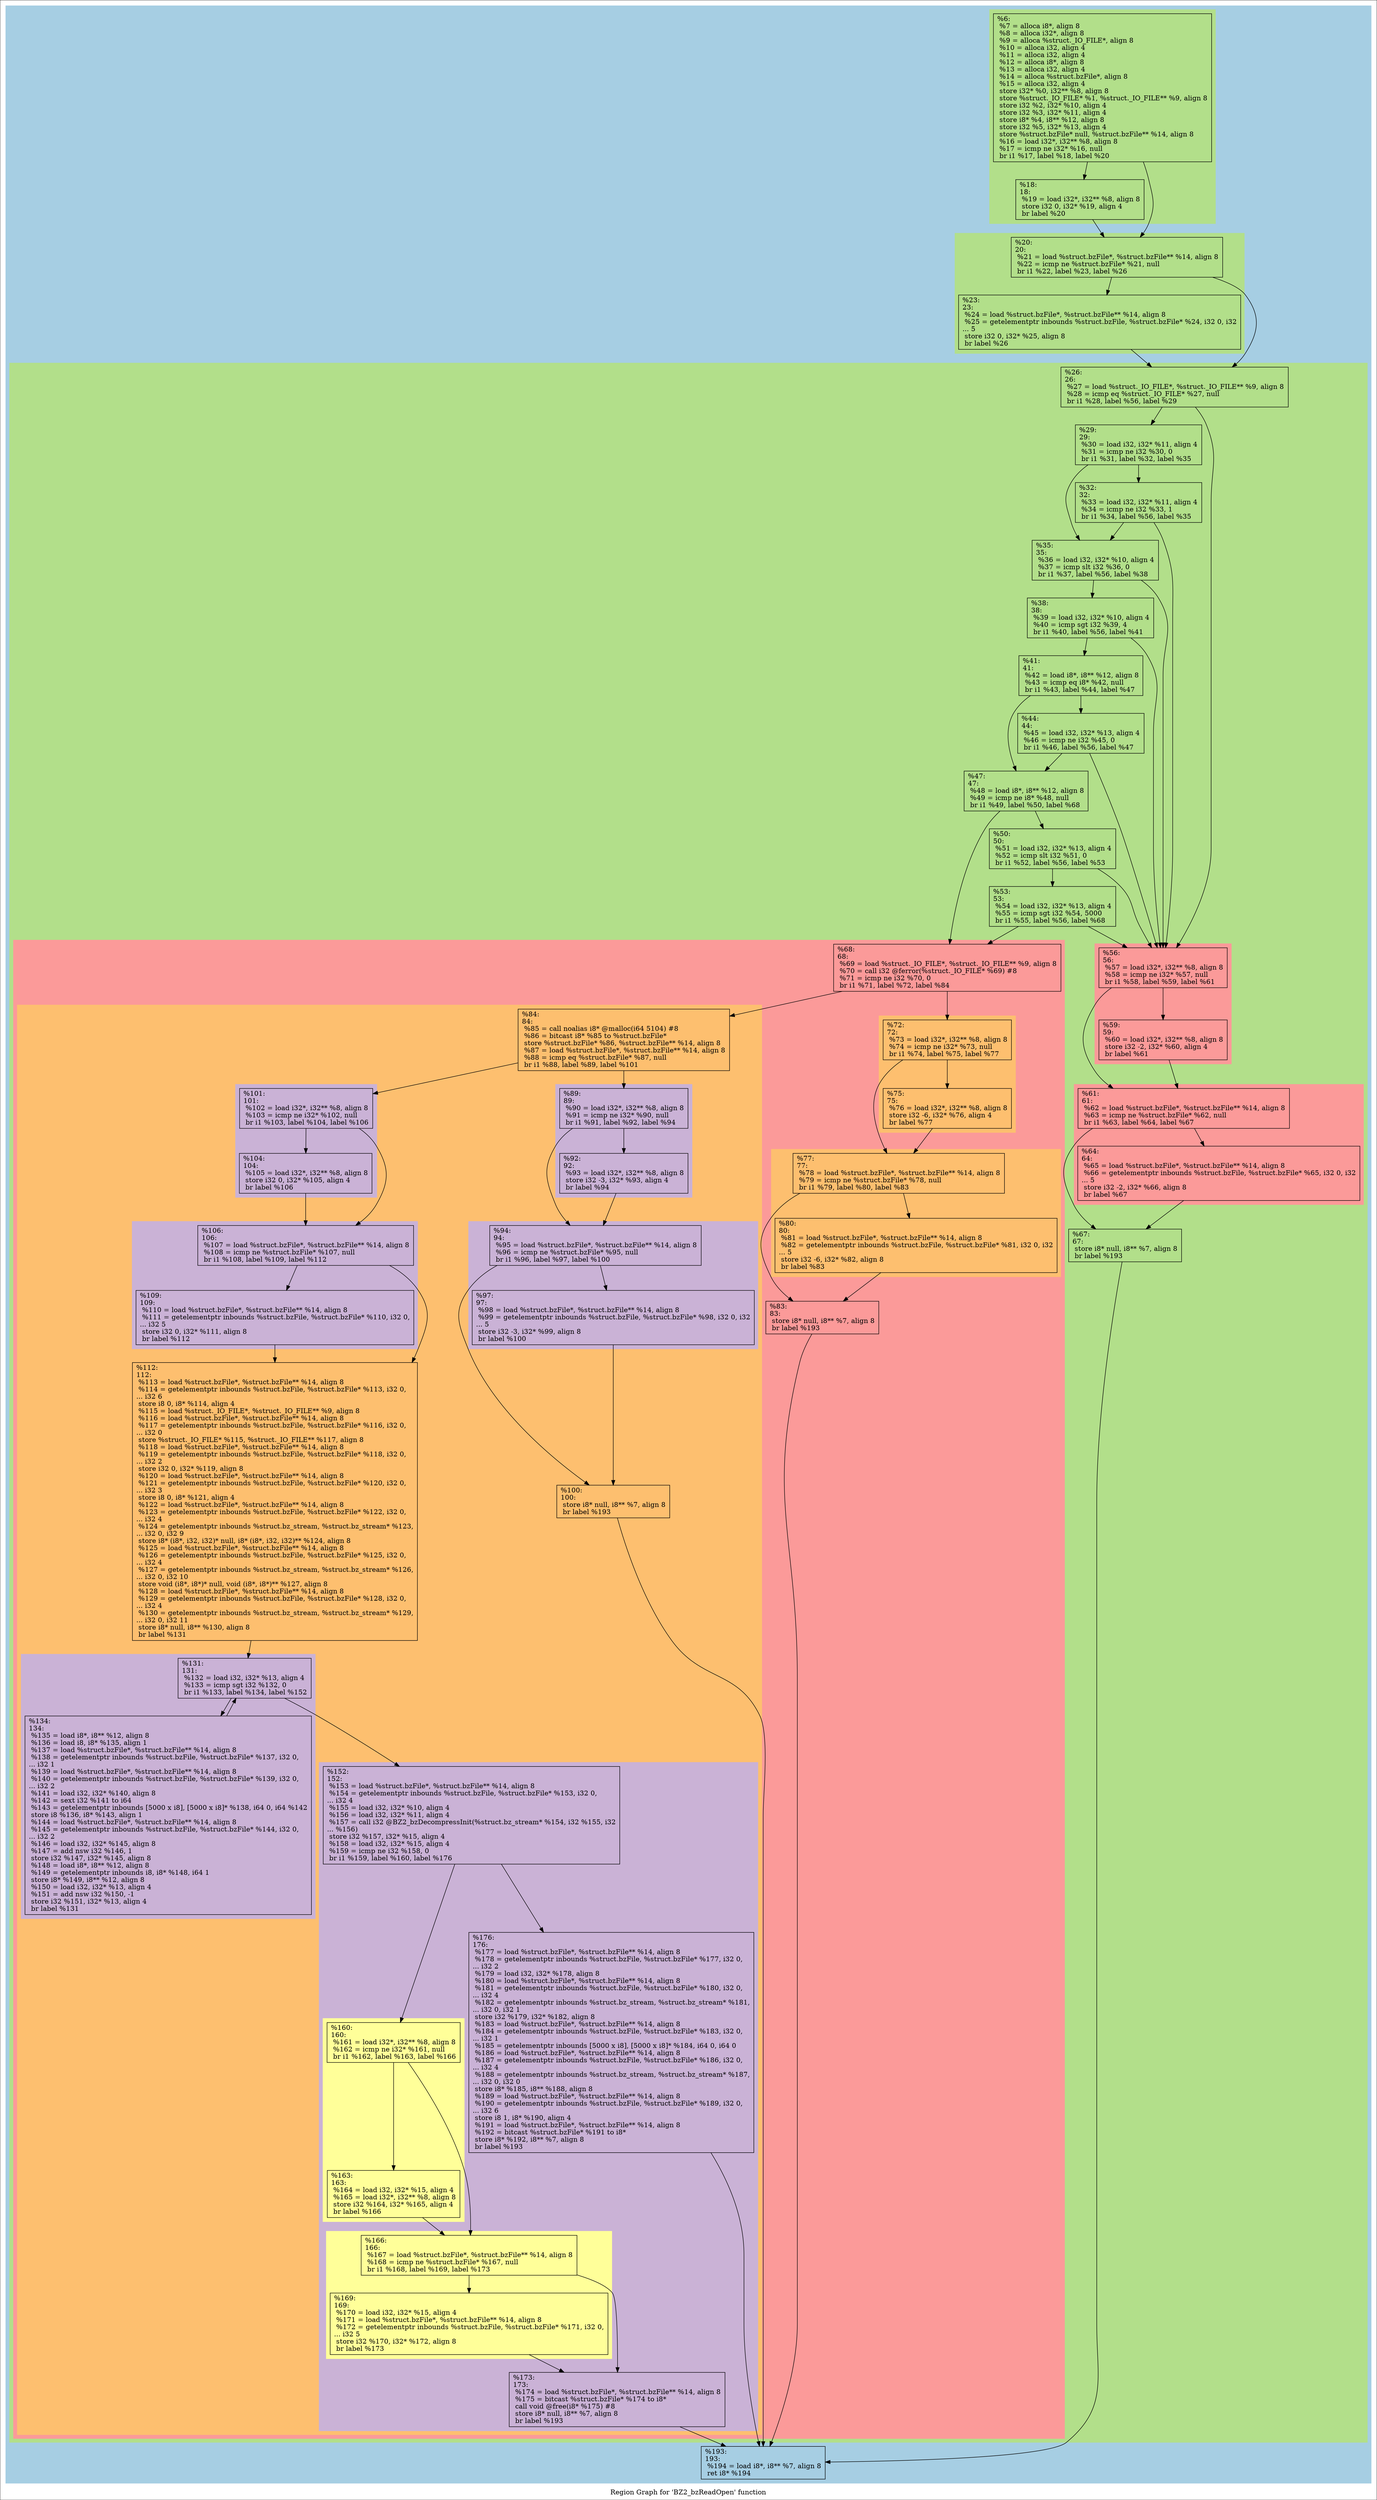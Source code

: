 digraph "Region Graph for 'BZ2_bzReadOpen' function" {
	label="Region Graph for 'BZ2_bzReadOpen' function";

	Node0x2ab50a0 [shape=record,label="{%6:\l  %7 = alloca i8*, align 8\l  %8 = alloca i32*, align 8\l  %9 = alloca %struct._IO_FILE*, align 8\l  %10 = alloca i32, align 4\l  %11 = alloca i32, align 4\l  %12 = alloca i8*, align 8\l  %13 = alloca i32, align 4\l  %14 = alloca %struct.bzFile*, align 8\l  %15 = alloca i32, align 4\l  store i32* %0, i32** %8, align 8\l  store %struct._IO_FILE* %1, %struct._IO_FILE** %9, align 8\l  store i32 %2, i32* %10, align 4\l  store i32 %3, i32* %11, align 4\l  store i8* %4, i8** %12, align 8\l  store i32 %5, i32* %13, align 4\l  store %struct.bzFile* null, %struct.bzFile** %14, align 8\l  %16 = load i32*, i32** %8, align 8\l  %17 = icmp ne i32* %16, null\l  br i1 %17, label %18, label %20\l}"];
	Node0x2ab50a0 -> Node0x2a75390;
	Node0x2ab50a0 -> Node0x2b5b330;
	Node0x2a75390 [shape=record,label="{%18:\l18:                                               \l  %19 = load i32*, i32** %8, align 8\l  store i32 0, i32* %19, align 4\l  br label %20\l}"];
	Node0x2a75390 -> Node0x2b5b330;
	Node0x2b5b330 [shape=record,label="{%20:\l20:                                               \l  %21 = load %struct.bzFile*, %struct.bzFile** %14, align 8\l  %22 = icmp ne %struct.bzFile* %21, null\l  br i1 %22, label %23, label %26\l}"];
	Node0x2b5b330 -> Node0x2b5eff0;
	Node0x2b5b330 -> Node0x2847630;
	Node0x2b5eff0 [shape=record,label="{%23:\l23:                                               \l  %24 = load %struct.bzFile*, %struct.bzFile** %14, align 8\l  %25 = getelementptr inbounds %struct.bzFile, %struct.bzFile* %24, i32 0, i32\l... 5\l  store i32 0, i32* %25, align 8\l  br label %26\l}"];
	Node0x2b5eff0 -> Node0x2847630;
	Node0x2847630 [shape=record,label="{%26:\l26:                                               \l  %27 = load %struct._IO_FILE*, %struct._IO_FILE** %9, align 8\l  %28 = icmp eq %struct._IO_FILE* %27, null\l  br i1 %28, label %56, label %29\l}"];
	Node0x2847630 -> Node0x2a56550;
	Node0x2847630 -> Node0x2acaeb0;
	Node0x2a56550 [shape=record,label="{%56:\l56:                                               \l  %57 = load i32*, i32** %8, align 8\l  %58 = icmp ne i32* %57, null\l  br i1 %58, label %59, label %61\l}"];
	Node0x2a56550 -> Node0x2ac2ff0;
	Node0x2a56550 -> Node0x2ab0a30;
	Node0x2ac2ff0 [shape=record,label="{%59:\l59:                                               \l  %60 = load i32*, i32** %8, align 8\l  store i32 -2, i32* %60, align 4\l  br label %61\l}"];
	Node0x2ac2ff0 -> Node0x2ab0a30;
	Node0x2ab0a30 [shape=record,label="{%61:\l61:                                               \l  %62 = load %struct.bzFile*, %struct.bzFile** %14, align 8\l  %63 = icmp ne %struct.bzFile* %62, null\l  br i1 %63, label %64, label %67\l}"];
	Node0x2ab0a30 -> Node0x2ab2ab0;
	Node0x2ab0a30 -> Node0x28050c0;
	Node0x2ab2ab0 [shape=record,label="{%64:\l64:                                               \l  %65 = load %struct.bzFile*, %struct.bzFile** %14, align 8\l  %66 = getelementptr inbounds %struct.bzFile, %struct.bzFile* %65, i32 0, i32\l... 5\l  store i32 -2, i32* %66, align 8\l  br label %67\l}"];
	Node0x2ab2ab0 -> Node0x28050c0;
	Node0x28050c0 [shape=record,label="{%67:\l67:                                               \l  store i8* null, i8** %7, align 8\l  br label %193\l}"];
	Node0x28050c0 -> Node0x2ac27f0;
	Node0x2ac27f0 [shape=record,label="{%193:\l193:                                              \l  %194 = load i8*, i8** %7, align 8\l  ret i8* %194\l}"];
	Node0x2acaeb0 [shape=record,label="{%29:\l29:                                               \l  %30 = load i32, i32* %11, align 4\l  %31 = icmp ne i32 %30, 0\l  br i1 %31, label %32, label %35\l}"];
	Node0x2acaeb0 -> Node0x2a59890;
	Node0x2acaeb0 -> Node0x2b44120;
	Node0x2a59890 [shape=record,label="{%32:\l32:                                               \l  %33 = load i32, i32* %11, align 4\l  %34 = icmp ne i32 %33, 1\l  br i1 %34, label %56, label %35\l}"];
	Node0x2a59890 -> Node0x2a56550;
	Node0x2a59890 -> Node0x2b44120;
	Node0x2b44120 [shape=record,label="{%35:\l35:                                               \l  %36 = load i32, i32* %10, align 4\l  %37 = icmp slt i32 %36, 0\l  br i1 %37, label %56, label %38\l}"];
	Node0x2b44120 -> Node0x2a56550;
	Node0x2b44120 -> Node0x2b3a750;
	Node0x2b3a750 [shape=record,label="{%38:\l38:                                               \l  %39 = load i32, i32* %10, align 4\l  %40 = icmp sgt i32 %39, 4\l  br i1 %40, label %56, label %41\l}"];
	Node0x2b3a750 -> Node0x2a56550;
	Node0x2b3a750 -> Node0x29fc360;
	Node0x29fc360 [shape=record,label="{%41:\l41:                                               \l  %42 = load i8*, i8** %12, align 8\l  %43 = icmp eq i8* %42, null\l  br i1 %43, label %44, label %47\l}"];
	Node0x29fc360 -> Node0x2b37950;
	Node0x29fc360 -> Node0x2a97f60;
	Node0x2b37950 [shape=record,label="{%44:\l44:                                               \l  %45 = load i32, i32* %13, align 4\l  %46 = icmp ne i32 %45, 0\l  br i1 %46, label %56, label %47\l}"];
	Node0x2b37950 -> Node0x2a56550;
	Node0x2b37950 -> Node0x2a97f60;
	Node0x2a97f60 [shape=record,label="{%47:\l47:                                               \l  %48 = load i8*, i8** %12, align 8\l  %49 = icmp ne i8* %48, null\l  br i1 %49, label %50, label %68\l}"];
	Node0x2a97f60 -> Node0x2b4ddd0;
	Node0x2a97f60 -> Node0x2a97e70;
	Node0x2b4ddd0 [shape=record,label="{%50:\l50:                                               \l  %51 = load i32, i32* %13, align 4\l  %52 = icmp slt i32 %51, 0\l  br i1 %52, label %56, label %53\l}"];
	Node0x2b4ddd0 -> Node0x2a56550;
	Node0x2b4ddd0 -> Node0x2b49650;
	Node0x2b49650 [shape=record,label="{%53:\l53:                                               \l  %54 = load i32, i32* %13, align 4\l  %55 = icmp sgt i32 %54, 5000\l  br i1 %55, label %56, label %68\l}"];
	Node0x2b49650 -> Node0x2a56550;
	Node0x2b49650 -> Node0x2a97e70;
	Node0x2a97e70 [shape=record,label="{%68:\l68:                                               \l  %69 = load %struct._IO_FILE*, %struct._IO_FILE** %9, align 8\l  %70 = call i32 @ferror(%struct._IO_FILE* %69) #8\l  %71 = icmp ne i32 %70, 0\l  br i1 %71, label %72, label %84\l}"];
	Node0x2a97e70 -> Node0x2b343c0;
	Node0x2a97e70 -> Node0x2a4bf00;
	Node0x2b343c0 [shape=record,label="{%72:\l72:                                               \l  %73 = load i32*, i32** %8, align 8\l  %74 = icmp ne i32* %73, null\l  br i1 %74, label %75, label %77\l}"];
	Node0x2b343c0 -> Node0x2b3d660;
	Node0x2b343c0 -> Node0x28c65f0;
	Node0x2b3d660 [shape=record,label="{%75:\l75:                                               \l  %76 = load i32*, i32** %8, align 8\l  store i32 -6, i32* %76, align 4\l  br label %77\l}"];
	Node0x2b3d660 -> Node0x28c65f0;
	Node0x28c65f0 [shape=record,label="{%77:\l77:                                               \l  %78 = load %struct.bzFile*, %struct.bzFile** %14, align 8\l  %79 = icmp ne %struct.bzFile* %78, null\l  br i1 %79, label %80, label %83\l}"];
	Node0x28c65f0 -> Node0x2b49b10;
	Node0x28c65f0 -> Node0x2b3ce90;
	Node0x2b49b10 [shape=record,label="{%80:\l80:                                               \l  %81 = load %struct.bzFile*, %struct.bzFile** %14, align 8\l  %82 = getelementptr inbounds %struct.bzFile, %struct.bzFile* %81, i32 0, i32\l... 5\l  store i32 -6, i32* %82, align 8\l  br label %83\l}"];
	Node0x2b49b10 -> Node0x2b3ce90;
	Node0x2b3ce90 [shape=record,label="{%83:\l83:                                               \l  store i8* null, i8** %7, align 8\l  br label %193\l}"];
	Node0x2b3ce90 -> Node0x2ac27f0;
	Node0x2a4bf00 [shape=record,label="{%84:\l84:                                               \l  %85 = call noalias i8* @malloc(i64 5104) #8\l  %86 = bitcast i8* %85 to %struct.bzFile*\l  store %struct.bzFile* %86, %struct.bzFile** %14, align 8\l  %87 = load %struct.bzFile*, %struct.bzFile** %14, align 8\l  %88 = icmp eq %struct.bzFile* %87, null\l  br i1 %88, label %89, label %101\l}"];
	Node0x2a4bf00 -> Node0x28645c0;
	Node0x2a4bf00 -> Node0x2ac6030;
	Node0x28645c0 [shape=record,label="{%89:\l89:                                               \l  %90 = load i32*, i32** %8, align 8\l  %91 = icmp ne i32* %90, null\l  br i1 %91, label %92, label %94\l}"];
	Node0x28645c0 -> Node0x2b2e280;
	Node0x28645c0 -> Node0x2a89380;
	Node0x2b2e280 [shape=record,label="{%92:\l92:                                               \l  %93 = load i32*, i32** %8, align 8\l  store i32 -3, i32* %93, align 4\l  br label %94\l}"];
	Node0x2b2e280 -> Node0x2a89380;
	Node0x2a89380 [shape=record,label="{%94:\l94:                                               \l  %95 = load %struct.bzFile*, %struct.bzFile** %14, align 8\l  %96 = icmp ne %struct.bzFile* %95, null\l  br i1 %96, label %97, label %100\l}"];
	Node0x2a89380 -> Node0x2a48970;
	Node0x2a89380 -> Node0x29231b0;
	Node0x2a48970 [shape=record,label="{%97:\l97:                                               \l  %98 = load %struct.bzFile*, %struct.bzFile** %14, align 8\l  %99 = getelementptr inbounds %struct.bzFile, %struct.bzFile* %98, i32 0, i32\l... 5\l  store i32 -3, i32* %99, align 8\l  br label %100\l}"];
	Node0x2a48970 -> Node0x29231b0;
	Node0x29231b0 [shape=record,label="{%100:\l100:                                              \l  store i8* null, i8** %7, align 8\l  br label %193\l}"];
	Node0x29231b0 -> Node0x2ac27f0;
	Node0x2ac6030 [shape=record,label="{%101:\l101:                                              \l  %102 = load i32*, i32** %8, align 8\l  %103 = icmp ne i32* %102, null\l  br i1 %103, label %104, label %106\l}"];
	Node0x2ac6030 -> Node0x2b48640;
	Node0x2ac6030 -> Node0x2a7f8f0;
	Node0x2b48640 [shape=record,label="{%104:\l104:                                              \l  %105 = load i32*, i32** %8, align 8\l  store i32 0, i32* %105, align 4\l  br label %106\l}"];
	Node0x2b48640 -> Node0x2a7f8f0;
	Node0x2a7f8f0 [shape=record,label="{%106:\l106:                                              \l  %107 = load %struct.bzFile*, %struct.bzFile** %14, align 8\l  %108 = icmp ne %struct.bzFile* %107, null\l  br i1 %108, label %109, label %112\l}"];
	Node0x2a7f8f0 -> Node0x2abb9b0;
	Node0x2a7f8f0 -> Node0x2b5b9e0;
	Node0x2abb9b0 [shape=record,label="{%109:\l109:                                              \l  %110 = load %struct.bzFile*, %struct.bzFile** %14, align 8\l  %111 = getelementptr inbounds %struct.bzFile, %struct.bzFile* %110, i32 0,\l... i32 5\l  store i32 0, i32* %111, align 8\l  br label %112\l}"];
	Node0x2abb9b0 -> Node0x2b5b9e0;
	Node0x2b5b9e0 [shape=record,label="{%112:\l112:                                              \l  %113 = load %struct.bzFile*, %struct.bzFile** %14, align 8\l  %114 = getelementptr inbounds %struct.bzFile, %struct.bzFile* %113, i32 0,\l... i32 6\l  store i8 0, i8* %114, align 4\l  %115 = load %struct._IO_FILE*, %struct._IO_FILE** %9, align 8\l  %116 = load %struct.bzFile*, %struct.bzFile** %14, align 8\l  %117 = getelementptr inbounds %struct.bzFile, %struct.bzFile* %116, i32 0,\l... i32 0\l  store %struct._IO_FILE* %115, %struct._IO_FILE** %117, align 8\l  %118 = load %struct.bzFile*, %struct.bzFile** %14, align 8\l  %119 = getelementptr inbounds %struct.bzFile, %struct.bzFile* %118, i32 0,\l... i32 2\l  store i32 0, i32* %119, align 8\l  %120 = load %struct.bzFile*, %struct.bzFile** %14, align 8\l  %121 = getelementptr inbounds %struct.bzFile, %struct.bzFile* %120, i32 0,\l... i32 3\l  store i8 0, i8* %121, align 4\l  %122 = load %struct.bzFile*, %struct.bzFile** %14, align 8\l  %123 = getelementptr inbounds %struct.bzFile, %struct.bzFile* %122, i32 0,\l... i32 4\l  %124 = getelementptr inbounds %struct.bz_stream, %struct.bz_stream* %123,\l... i32 0, i32 9\l  store i8* (i8*, i32, i32)* null, i8* (i8*, i32, i32)** %124, align 8\l  %125 = load %struct.bzFile*, %struct.bzFile** %14, align 8\l  %126 = getelementptr inbounds %struct.bzFile, %struct.bzFile* %125, i32 0,\l... i32 4\l  %127 = getelementptr inbounds %struct.bz_stream, %struct.bz_stream* %126,\l... i32 0, i32 10\l  store void (i8*, i8*)* null, void (i8*, i8*)** %127, align 8\l  %128 = load %struct.bzFile*, %struct.bzFile** %14, align 8\l  %129 = getelementptr inbounds %struct.bzFile, %struct.bzFile* %128, i32 0,\l... i32 4\l  %130 = getelementptr inbounds %struct.bz_stream, %struct.bz_stream* %129,\l... i32 0, i32 11\l  store i8* null, i8** %130, align 8\l  br label %131\l}"];
	Node0x2b5b9e0 -> Node0x2acb4c0;
	Node0x2acb4c0 [shape=record,label="{%131:\l131:                                              \l  %132 = load i32, i32* %13, align 4\l  %133 = icmp sgt i32 %132, 0\l  br i1 %133, label %134, label %152\l}"];
	Node0x2acb4c0 -> Node0x2aadd80;
	Node0x2acb4c0 -> Node0x2ac4fa0;
	Node0x2aadd80 [shape=record,label="{%134:\l134:                                              \l  %135 = load i8*, i8** %12, align 8\l  %136 = load i8, i8* %135, align 1\l  %137 = load %struct.bzFile*, %struct.bzFile** %14, align 8\l  %138 = getelementptr inbounds %struct.bzFile, %struct.bzFile* %137, i32 0,\l... i32 1\l  %139 = load %struct.bzFile*, %struct.bzFile** %14, align 8\l  %140 = getelementptr inbounds %struct.bzFile, %struct.bzFile* %139, i32 0,\l... i32 2\l  %141 = load i32, i32* %140, align 8\l  %142 = sext i32 %141 to i64\l  %143 = getelementptr inbounds [5000 x i8], [5000 x i8]* %138, i64 0, i64 %142\l  store i8 %136, i8* %143, align 1\l  %144 = load %struct.bzFile*, %struct.bzFile** %14, align 8\l  %145 = getelementptr inbounds %struct.bzFile, %struct.bzFile* %144, i32 0,\l... i32 2\l  %146 = load i32, i32* %145, align 8\l  %147 = add nsw i32 %146, 1\l  store i32 %147, i32* %145, align 8\l  %148 = load i8*, i8** %12, align 8\l  %149 = getelementptr inbounds i8, i8* %148, i64 1\l  store i8* %149, i8** %12, align 8\l  %150 = load i32, i32* %13, align 4\l  %151 = add nsw i32 %150, -1\l  store i32 %151, i32* %13, align 4\l  br label %131\l}"];
	Node0x2aadd80 -> Node0x2acb4c0[constraint=false];
	Node0x2ac4fa0 [shape=record,label="{%152:\l152:                                              \l  %153 = load %struct.bzFile*, %struct.bzFile** %14, align 8\l  %154 = getelementptr inbounds %struct.bzFile, %struct.bzFile* %153, i32 0,\l... i32 4\l  %155 = load i32, i32* %10, align 4\l  %156 = load i32, i32* %11, align 4\l  %157 = call i32 @BZ2_bzDecompressInit(%struct.bz_stream* %154, i32 %155, i32\l... %156)\l  store i32 %157, i32* %15, align 4\l  %158 = load i32, i32* %15, align 4\l  %159 = icmp ne i32 %158, 0\l  br i1 %159, label %160, label %176\l}"];
	Node0x2ac4fa0 -> Node0x28c4750;
	Node0x2ac4fa0 -> Node0x2ac9250;
	Node0x28c4750 [shape=record,label="{%160:\l160:                                              \l  %161 = load i32*, i32** %8, align 8\l  %162 = icmp ne i32* %161, null\l  br i1 %162, label %163, label %166\l}"];
	Node0x28c4750 -> Node0x2b63960;
	Node0x28c4750 -> Node0x2b52440;
	Node0x2b63960 [shape=record,label="{%163:\l163:                                              \l  %164 = load i32, i32* %15, align 4\l  %165 = load i32*, i32** %8, align 8\l  store i32 %164, i32* %165, align 4\l  br label %166\l}"];
	Node0x2b63960 -> Node0x2b52440;
	Node0x2b52440 [shape=record,label="{%166:\l166:                                              \l  %167 = load %struct.bzFile*, %struct.bzFile** %14, align 8\l  %168 = icmp ne %struct.bzFile* %167, null\l  br i1 %168, label %169, label %173\l}"];
	Node0x2b52440 -> Node0x28e1610;
	Node0x2b52440 -> Node0x2812c60;
	Node0x28e1610 [shape=record,label="{%169:\l169:                                              \l  %170 = load i32, i32* %15, align 4\l  %171 = load %struct.bzFile*, %struct.bzFile** %14, align 8\l  %172 = getelementptr inbounds %struct.bzFile, %struct.bzFile* %171, i32 0,\l... i32 5\l  store i32 %170, i32* %172, align 8\l  br label %173\l}"];
	Node0x28e1610 -> Node0x2812c60;
	Node0x2812c60 [shape=record,label="{%173:\l173:                                              \l  %174 = load %struct.bzFile*, %struct.bzFile** %14, align 8\l  %175 = bitcast %struct.bzFile* %174 to i8*\l  call void @free(i8* %175) #8\l  store i8* null, i8** %7, align 8\l  br label %193\l}"];
	Node0x2812c60 -> Node0x2ac27f0;
	Node0x2ac9250 [shape=record,label="{%176:\l176:                                              \l  %177 = load %struct.bzFile*, %struct.bzFile** %14, align 8\l  %178 = getelementptr inbounds %struct.bzFile, %struct.bzFile* %177, i32 0,\l... i32 2\l  %179 = load i32, i32* %178, align 8\l  %180 = load %struct.bzFile*, %struct.bzFile** %14, align 8\l  %181 = getelementptr inbounds %struct.bzFile, %struct.bzFile* %180, i32 0,\l... i32 4\l  %182 = getelementptr inbounds %struct.bz_stream, %struct.bz_stream* %181,\l... i32 0, i32 1\l  store i32 %179, i32* %182, align 8\l  %183 = load %struct.bzFile*, %struct.bzFile** %14, align 8\l  %184 = getelementptr inbounds %struct.bzFile, %struct.bzFile* %183, i32 0,\l... i32 1\l  %185 = getelementptr inbounds [5000 x i8], [5000 x i8]* %184, i64 0, i64 0\l  %186 = load %struct.bzFile*, %struct.bzFile** %14, align 8\l  %187 = getelementptr inbounds %struct.bzFile, %struct.bzFile* %186, i32 0,\l... i32 4\l  %188 = getelementptr inbounds %struct.bz_stream, %struct.bz_stream* %187,\l... i32 0, i32 0\l  store i8* %185, i8** %188, align 8\l  %189 = load %struct.bzFile*, %struct.bzFile** %14, align 8\l  %190 = getelementptr inbounds %struct.bzFile, %struct.bzFile* %189, i32 0,\l... i32 6\l  store i8 1, i8* %190, align 4\l  %191 = load %struct.bzFile*, %struct.bzFile** %14, align 8\l  %192 = bitcast %struct.bzFile* %191 to i8*\l  store i8* %192, i8** %7, align 8\l  br label %193\l}"];
	Node0x2ac9250 -> Node0x2ac27f0;
	colorscheme = "paired12"
        subgraph cluster_0x2b99840 {
          label = "";
          style = filled;
          color = 1
          subgraph cluster_0x2b84240 {
            label = "";
            style = filled;
            color = 3
            Node0x2ab50a0;
            Node0x2a75390;
          }
          subgraph cluster_0x2b841c0 {
            label = "";
            style = filled;
            color = 3
            Node0x2b5b330;
            Node0x2b5eff0;
          }
          subgraph cluster_0x2b66920 {
            label = "";
            style = filled;
            color = 3
            subgraph cluster_0x2b668a0 {
              label = "";
              style = filled;
              color = 5
              Node0x2a56550;
              Node0x2ac2ff0;
            }
            subgraph cluster_0x2b8c140 {
              label = "";
              style = filled;
              color = 5
              Node0x2ab0a30;
              Node0x2ab2ab0;
            }
            subgraph cluster_0x2aa9e90 {
              label = "";
              style = filled;
              color = 5
              subgraph cluster_0x27c33d0 {
                label = "";
                style = filled;
                color = 7
                Node0x2b343c0;
                Node0x2b3d660;
              }
              subgraph cluster_0x2b9bf00 {
                label = "";
                style = filled;
                color = 7
                Node0x28c65f0;
                Node0x2b49b10;
              }
              subgraph cluster_0x2b35190 {
                label = "";
                style = filled;
                color = 7
                subgraph cluster_0x2b92580 {
                  label = "";
                  style = filled;
                  color = 9
                  Node0x28645c0;
                  Node0x2b2e280;
                }
                subgraph cluster_0x2b92500 {
                  label = "";
                  style = filled;
                  color = 9
                  Node0x2a89380;
                  Node0x2a48970;
                }
                subgraph cluster_0x2b35630 {
                  label = "";
                  style = filled;
                  color = 9
                  Node0x2ac6030;
                  Node0x2b48640;
                }
                subgraph cluster_0x2b2da90 {
                  label = "";
                  style = filled;
                  color = 9
                  Node0x2a7f8f0;
                  Node0x2abb9b0;
                }
                subgraph cluster_0x2b5e150 {
                  label = "";
                  style = filled;
                  color = 9
                  Node0x2acb4c0;
                  Node0x2aadd80;
                }
                subgraph cluster_0x2b90a90 {
                  label = "";
                  style = filled;
                  color = 9
                  subgraph cluster_0x2b8a4d0 {
                    label = "";
                    style = filled;
                    color = 11
                    Node0x28c4750;
                    Node0x2b63960;
                  }
                  subgraph cluster_0x2b62410 {
                    label = "";
                    style = filled;
                    color = 11
                    Node0x2b52440;
                    Node0x28e1610;
                  }
                  Node0x2ac4fa0;
                  Node0x2812c60;
                  Node0x2ac9250;
                }
                Node0x2a4bf00;
                Node0x29231b0;
                Node0x2b5b9e0;
              }
              Node0x2a97e70;
              Node0x2b3ce90;
            }
            Node0x2847630;
            Node0x28050c0;
            Node0x2acaeb0;
            Node0x2a59890;
            Node0x2b44120;
            Node0x2b3a750;
            Node0x29fc360;
            Node0x2b37950;
            Node0x2a97f60;
            Node0x2b4ddd0;
            Node0x2b49650;
          }
          Node0x2ac27f0;
        }
}
